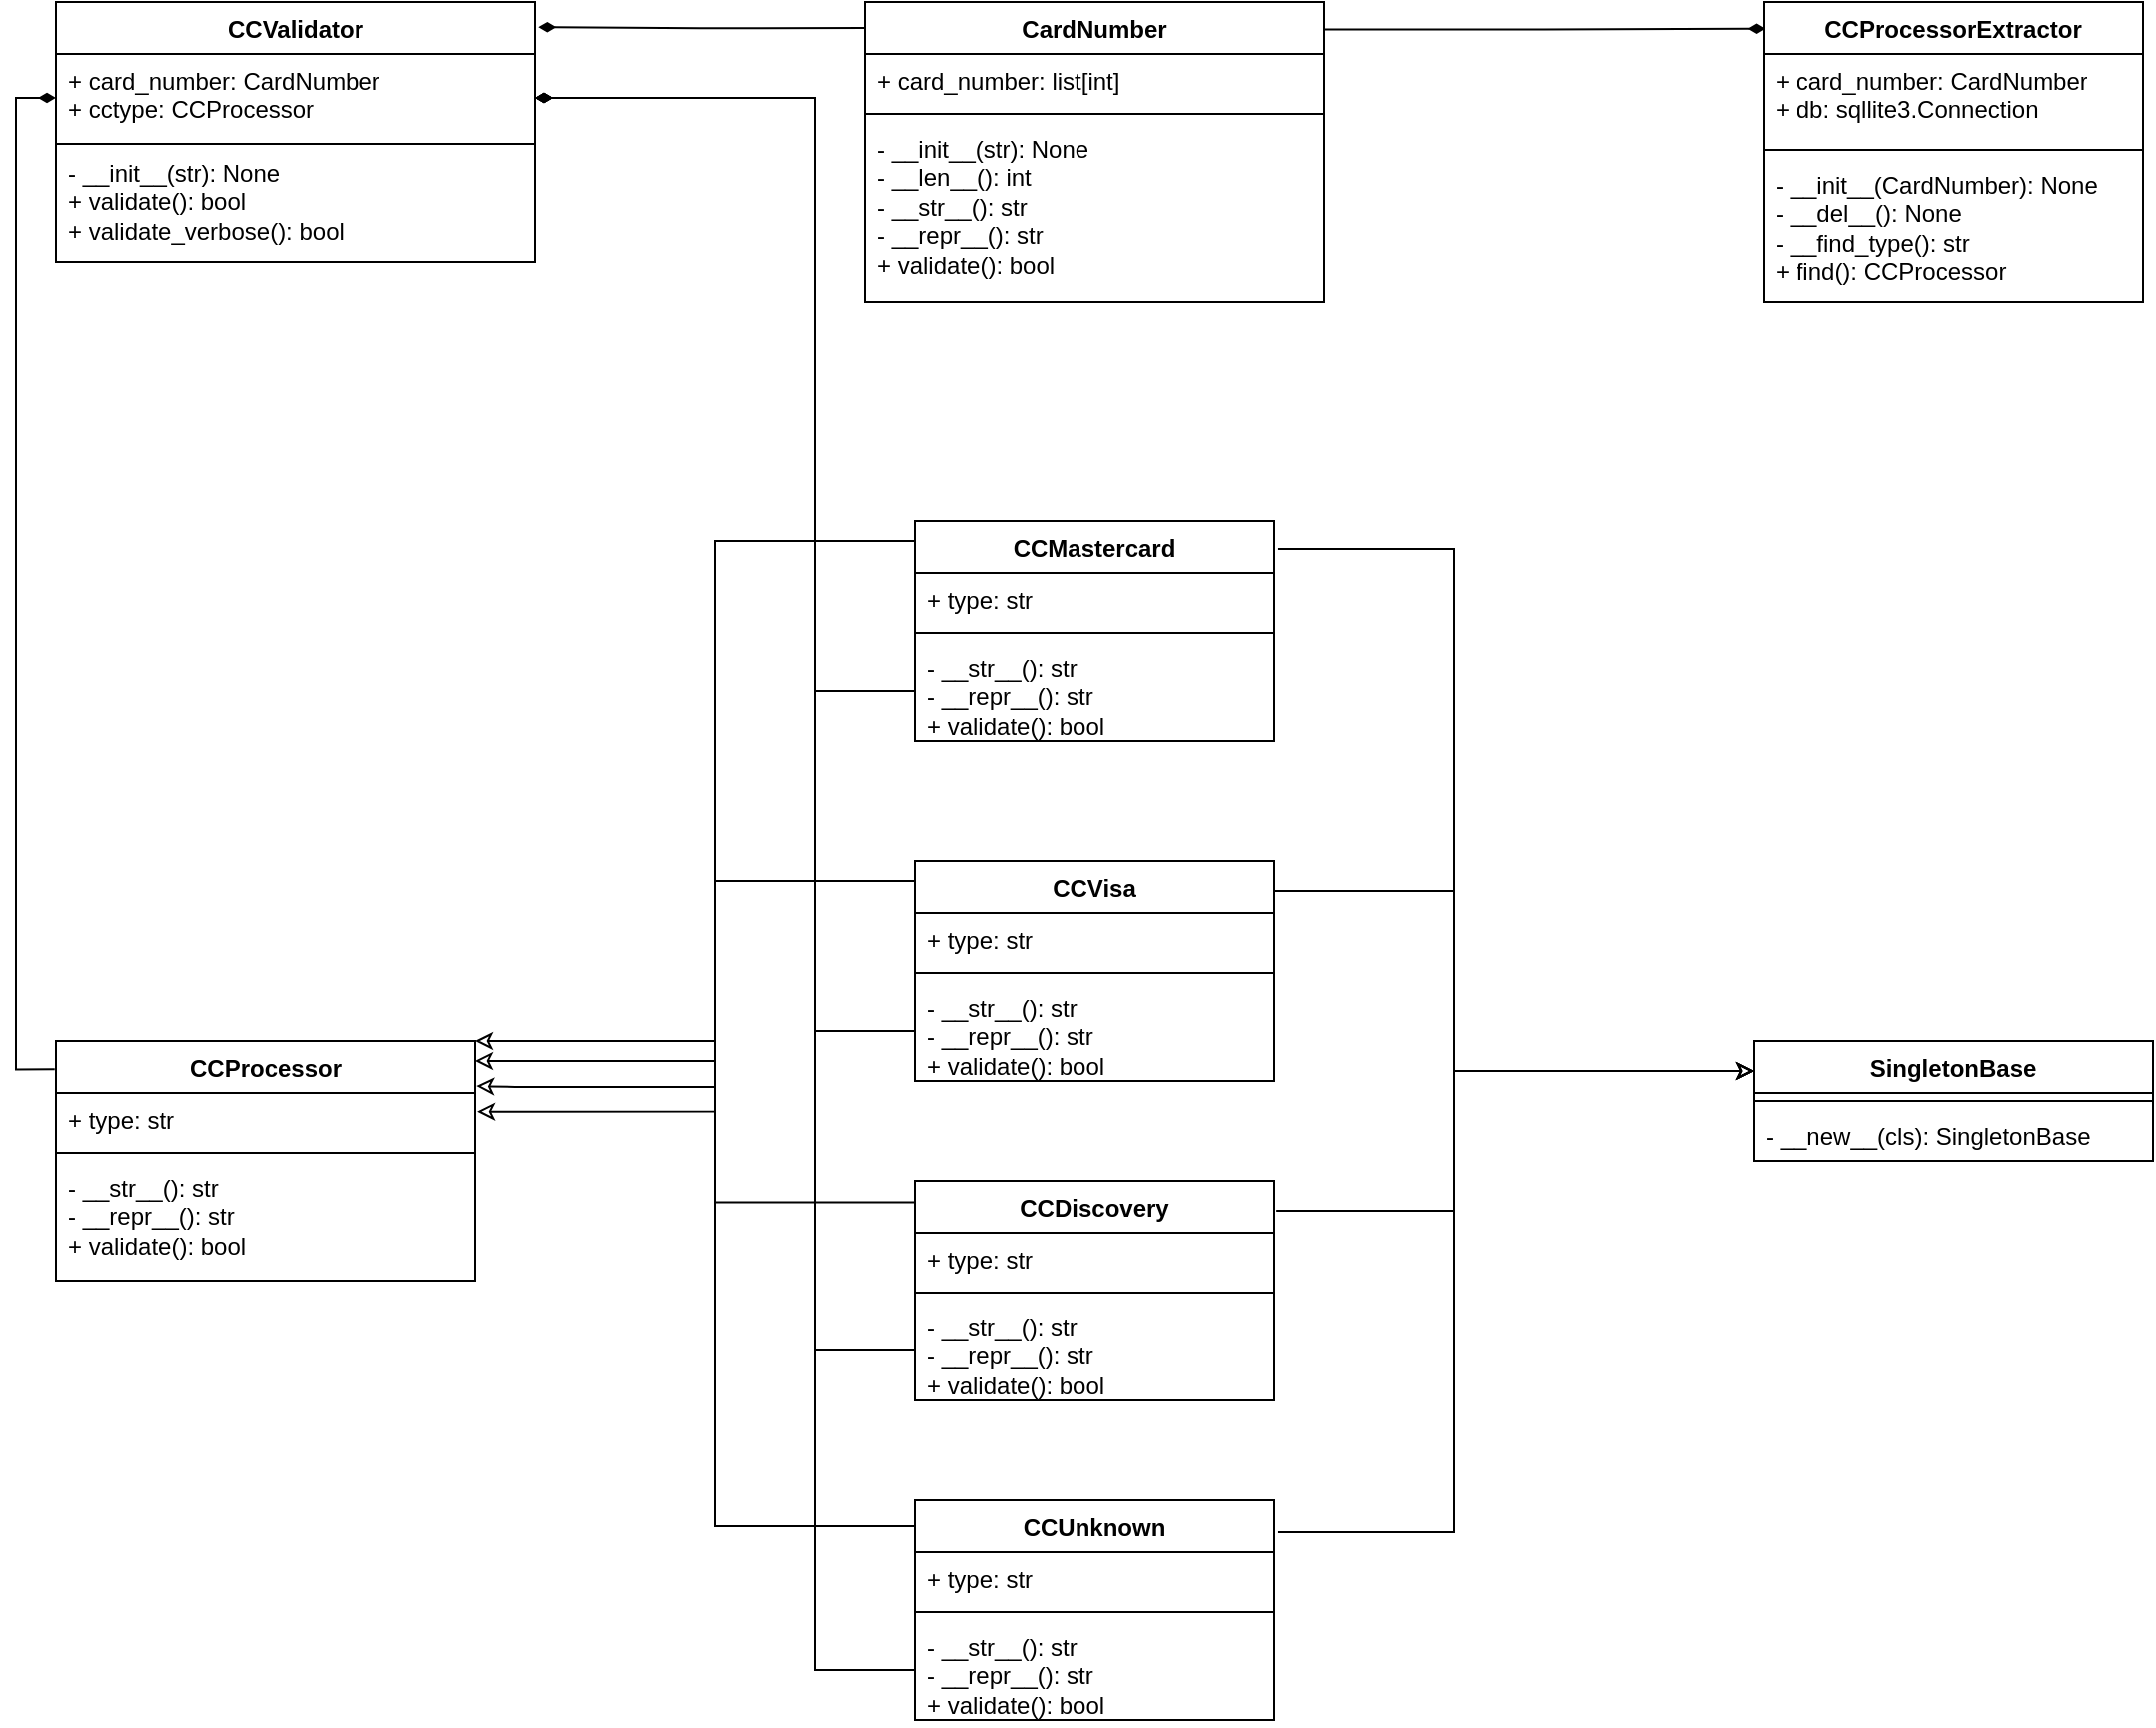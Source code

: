 <mxfile version="21.7.5" type="github">
  <diagram name="Page-1" id="PwCxx4ab_pWWh3hE5Ykd">
    <mxGraphModel dx="1466" dy="2129" grid="1" gridSize="10" guides="1" tooltips="1" connect="1" arrows="1" fold="1" page="1" pageScale="1" pageWidth="850" pageHeight="1100" math="0" shadow="0">
      <root>
        <mxCell id="0" />
        <mxCell id="1" parent="0" />
        <mxCell id="RywO4oe9D_MHEPqKGtX0-10" value="CCValidator" style="swimlane;fontStyle=1;align=center;verticalAlign=top;childLayout=stackLayout;horizontal=1;startSize=26;horizontalStack=0;resizeParent=1;resizeParentMax=0;resizeLast=0;collapsible=1;marginBottom=0;whiteSpace=wrap;html=1;" parent="1" vertex="1">
          <mxGeometry x="30" y="-60" width="240" height="130" as="geometry" />
        </mxCell>
        <mxCell id="RywO4oe9D_MHEPqKGtX0-11" value="+ card_number: CardNumber&lt;br&gt;+ cctype: CCProcessor" style="text;strokeColor=none;fillColor=none;align=left;verticalAlign=top;spacingLeft=4;spacingRight=4;overflow=hidden;rotatable=0;points=[[0,0.5],[1,0.5]];portConstraint=eastwest;whiteSpace=wrap;html=1;" parent="RywO4oe9D_MHEPqKGtX0-10" vertex="1">
          <mxGeometry y="26" width="240" height="44" as="geometry" />
        </mxCell>
        <mxCell id="RywO4oe9D_MHEPqKGtX0-12" value="" style="line;strokeWidth=1;fillColor=none;align=left;verticalAlign=middle;spacingTop=-1;spacingLeft=3;spacingRight=3;rotatable=0;labelPosition=right;points=[];portConstraint=eastwest;strokeColor=inherit;" parent="RywO4oe9D_MHEPqKGtX0-10" vertex="1">
          <mxGeometry y="70" width="240" height="2" as="geometry" />
        </mxCell>
        <mxCell id="RywO4oe9D_MHEPqKGtX0-13" value="- __init__(str): None&lt;br&gt;+ validate(): bool&lt;br&gt;+ validate_verbose(): bool" style="text;strokeColor=none;fillColor=none;align=left;verticalAlign=top;spacingLeft=4;spacingRight=4;overflow=hidden;rotatable=0;points=[[0,0.5],[1,0.5]];portConstraint=eastwest;whiteSpace=wrap;html=1;" parent="RywO4oe9D_MHEPqKGtX0-10" vertex="1">
          <mxGeometry y="72" width="240" height="58" as="geometry" />
        </mxCell>
        <mxCell id="b2_ePksFz0YuDfnosbfH-14" style="edgeStyle=orthogonalEdgeStyle;rounded=0;orthogonalLoop=1;jettySize=auto;html=1;entryX=0.004;entryY=0.089;entryDx=0;entryDy=0;entryPerimeter=0;exitX=1.002;exitY=0.092;exitDx=0;exitDy=0;exitPerimeter=0;endArrow=diamondThin;endFill=1;" edge="1" parent="1" source="RywO4oe9D_MHEPqKGtX0-14" target="RywO4oe9D_MHEPqKGtX0-18">
          <mxGeometry relative="1" as="geometry">
            <mxPoint x="730" y="-40" as="sourcePoint" />
          </mxGeometry>
        </mxCell>
        <mxCell id="RywO4oe9D_MHEPqKGtX0-14" value="CardNumber" style="swimlane;fontStyle=1;align=center;verticalAlign=top;childLayout=stackLayout;horizontal=1;startSize=26;horizontalStack=0;resizeParent=1;resizeParentMax=0;resizeLast=0;collapsible=1;marginBottom=0;whiteSpace=wrap;html=1;" parent="1" vertex="1">
          <mxGeometry x="435" y="-60" width="230" height="150" as="geometry" />
        </mxCell>
        <mxCell id="RywO4oe9D_MHEPqKGtX0-15" value="+ card_number: list[int]" style="text;strokeColor=none;fillColor=none;align=left;verticalAlign=top;spacingLeft=4;spacingRight=4;overflow=hidden;rotatable=0;points=[[0,0.5],[1,0.5]];portConstraint=eastwest;whiteSpace=wrap;html=1;" parent="RywO4oe9D_MHEPqKGtX0-14" vertex="1">
          <mxGeometry y="26" width="230" height="26" as="geometry" />
        </mxCell>
        <mxCell id="RywO4oe9D_MHEPqKGtX0-16" value="" style="line;strokeWidth=1;fillColor=none;align=left;verticalAlign=middle;spacingTop=-1;spacingLeft=3;spacingRight=3;rotatable=0;labelPosition=right;points=[];portConstraint=eastwest;strokeColor=inherit;" parent="RywO4oe9D_MHEPqKGtX0-14" vertex="1">
          <mxGeometry y="52" width="230" height="8" as="geometry" />
        </mxCell>
        <mxCell id="RywO4oe9D_MHEPqKGtX0-17" value="- __init__(str): None&lt;br&gt;- __len__(): int&lt;br&gt;- __str__(): str&lt;br&gt;- __repr__(): str&lt;br&gt;+ validate(): bool" style="text;strokeColor=none;fillColor=none;align=left;verticalAlign=top;spacingLeft=4;spacingRight=4;overflow=hidden;rotatable=0;points=[[0,0.5],[1,0.5]];portConstraint=eastwest;whiteSpace=wrap;html=1;" parent="RywO4oe9D_MHEPqKGtX0-14" vertex="1">
          <mxGeometry y="60" width="230" height="90" as="geometry" />
        </mxCell>
        <mxCell id="RywO4oe9D_MHEPqKGtX0-18" value="CCProcessorExtractor" style="swimlane;fontStyle=1;align=center;verticalAlign=top;childLayout=stackLayout;horizontal=1;startSize=26;horizontalStack=0;resizeParent=1;resizeParentMax=0;resizeLast=0;collapsible=1;marginBottom=0;whiteSpace=wrap;html=1;" parent="1" vertex="1">
          <mxGeometry x="885" y="-60" width="190" height="150" as="geometry" />
        </mxCell>
        <mxCell id="RywO4oe9D_MHEPqKGtX0-19" value="+ card_number: CardNumber&lt;br&gt;+ db: sqllite3.Connection" style="text;strokeColor=none;fillColor=none;align=left;verticalAlign=top;spacingLeft=4;spacingRight=4;overflow=hidden;rotatable=0;points=[[0,0.5],[1,0.5]];portConstraint=eastwest;whiteSpace=wrap;html=1;" parent="RywO4oe9D_MHEPqKGtX0-18" vertex="1">
          <mxGeometry y="26" width="190" height="44" as="geometry" />
        </mxCell>
        <mxCell id="RywO4oe9D_MHEPqKGtX0-20" value="" style="line;strokeWidth=1;fillColor=none;align=left;verticalAlign=middle;spacingTop=-1;spacingLeft=3;spacingRight=3;rotatable=0;labelPosition=right;points=[];portConstraint=eastwest;strokeColor=inherit;" parent="RywO4oe9D_MHEPqKGtX0-18" vertex="1">
          <mxGeometry y="70" width="190" height="8" as="geometry" />
        </mxCell>
        <mxCell id="RywO4oe9D_MHEPqKGtX0-21" value="- __init__(CardNumber): None&lt;br&gt;- __del__(): None&lt;br&gt;- __find_type(): str&lt;br&gt;+ find(): CCProcessor" style="text;strokeColor=none;fillColor=none;align=left;verticalAlign=top;spacingLeft=4;spacingRight=4;overflow=hidden;rotatable=0;points=[[0,0.5],[1,0.5]];portConstraint=eastwest;whiteSpace=wrap;html=1;" parent="RywO4oe9D_MHEPqKGtX0-18" vertex="1">
          <mxGeometry y="78" width="190" height="72" as="geometry" />
        </mxCell>
        <mxCell id="RywO4oe9D_MHEPqKGtX0-22" value="CCProcessor" style="swimlane;fontStyle=1;align=center;verticalAlign=top;childLayout=stackLayout;horizontal=1;startSize=26;horizontalStack=0;resizeParent=1;resizeParentMax=0;resizeLast=0;collapsible=1;marginBottom=0;whiteSpace=wrap;html=1;" parent="1" vertex="1">
          <mxGeometry x="30" y="460" width="210" height="120" as="geometry" />
        </mxCell>
        <mxCell id="RywO4oe9D_MHEPqKGtX0-23" value="+ type: str" style="text;strokeColor=none;fillColor=none;align=left;verticalAlign=top;spacingLeft=4;spacingRight=4;overflow=hidden;rotatable=0;points=[[0,0.5],[1,0.5]];portConstraint=eastwest;whiteSpace=wrap;html=1;" parent="RywO4oe9D_MHEPqKGtX0-22" vertex="1">
          <mxGeometry y="26" width="210" height="26" as="geometry" />
        </mxCell>
        <mxCell id="RywO4oe9D_MHEPqKGtX0-24" value="" style="line;strokeWidth=1;fillColor=none;align=left;verticalAlign=middle;spacingTop=-1;spacingLeft=3;spacingRight=3;rotatable=0;labelPosition=right;points=[];portConstraint=eastwest;strokeColor=inherit;" parent="RywO4oe9D_MHEPqKGtX0-22" vertex="1">
          <mxGeometry y="52" width="210" height="8" as="geometry" />
        </mxCell>
        <mxCell id="RywO4oe9D_MHEPqKGtX0-25" value="- __str__(): str&lt;br&gt;- __repr__(): str&lt;br&gt;+ validate(): bool" style="text;strokeColor=none;fillColor=none;align=left;verticalAlign=top;spacingLeft=4;spacingRight=4;overflow=hidden;rotatable=0;points=[[0,0.5],[1,0.5]];portConstraint=eastwest;whiteSpace=wrap;html=1;" parent="RywO4oe9D_MHEPqKGtX0-22" vertex="1">
          <mxGeometry y="60" width="210" height="60" as="geometry" />
        </mxCell>
        <mxCell id="YgBLzIYffDmzgYRI51Ct-1" value="CCMastercard" style="swimlane;fontStyle=1;align=center;verticalAlign=top;childLayout=stackLayout;horizontal=1;startSize=26;horizontalStack=0;resizeParent=1;resizeParentMax=0;resizeLast=0;collapsible=1;marginBottom=0;whiteSpace=wrap;html=1;" parent="1" vertex="1">
          <mxGeometry x="460" y="200" width="180" height="110" as="geometry" />
        </mxCell>
        <mxCell id="YgBLzIYffDmzgYRI51Ct-2" value="+ type: str" style="text;strokeColor=none;fillColor=none;align=left;verticalAlign=top;spacingLeft=4;spacingRight=4;overflow=hidden;rotatable=0;points=[[0,0.5],[1,0.5]];portConstraint=eastwest;whiteSpace=wrap;html=1;" parent="YgBLzIYffDmzgYRI51Ct-1" vertex="1">
          <mxGeometry y="26" width="180" height="26" as="geometry" />
        </mxCell>
        <mxCell id="YgBLzIYffDmzgYRI51Ct-3" value="" style="line;strokeWidth=1;fillColor=none;align=left;verticalAlign=middle;spacingTop=-1;spacingLeft=3;spacingRight=3;rotatable=0;labelPosition=right;points=[];portConstraint=eastwest;strokeColor=inherit;" parent="YgBLzIYffDmzgYRI51Ct-1" vertex="1">
          <mxGeometry y="52" width="180" height="8" as="geometry" />
        </mxCell>
        <mxCell id="YgBLzIYffDmzgYRI51Ct-4" value="- __str__(): str&lt;br style=&quot;border-color: var(--border-color);&quot;&gt;- __repr__(): str&lt;br style=&quot;border-color: var(--border-color);&quot;&gt;+ validate(): bool" style="text;strokeColor=none;fillColor=none;align=left;verticalAlign=top;spacingLeft=4;spacingRight=4;overflow=hidden;rotatable=0;points=[[0,0.5],[1,0.5]];portConstraint=eastwest;whiteSpace=wrap;html=1;" parent="YgBLzIYffDmzgYRI51Ct-1" vertex="1">
          <mxGeometry y="60" width="180" height="50" as="geometry" />
        </mxCell>
        <mxCell id="YgBLzIYffDmzgYRI51Ct-5" value="CCVisa" style="swimlane;fontStyle=1;align=center;verticalAlign=top;childLayout=stackLayout;horizontal=1;startSize=26;horizontalStack=0;resizeParent=1;resizeParentMax=0;resizeLast=0;collapsible=1;marginBottom=0;whiteSpace=wrap;html=1;" parent="1" vertex="1">
          <mxGeometry x="460" y="370" width="180" height="110" as="geometry" />
        </mxCell>
        <mxCell id="YgBLzIYffDmzgYRI51Ct-6" value="+ type: str" style="text;strokeColor=none;fillColor=none;align=left;verticalAlign=top;spacingLeft=4;spacingRight=4;overflow=hidden;rotatable=0;points=[[0,0.5],[1,0.5]];portConstraint=eastwest;whiteSpace=wrap;html=1;" parent="YgBLzIYffDmzgYRI51Ct-5" vertex="1">
          <mxGeometry y="26" width="180" height="26" as="geometry" />
        </mxCell>
        <mxCell id="YgBLzIYffDmzgYRI51Ct-7" value="" style="line;strokeWidth=1;fillColor=none;align=left;verticalAlign=middle;spacingTop=-1;spacingLeft=3;spacingRight=3;rotatable=0;labelPosition=right;points=[];portConstraint=eastwest;strokeColor=inherit;" parent="YgBLzIYffDmzgYRI51Ct-5" vertex="1">
          <mxGeometry y="52" width="180" height="8" as="geometry" />
        </mxCell>
        <mxCell id="YgBLzIYffDmzgYRI51Ct-8" value="- __str__(): str&lt;br style=&quot;border-color: var(--border-color);&quot;&gt;- __repr__(): str&lt;br style=&quot;border-color: var(--border-color);&quot;&gt;+ validate(): bool" style="text;strokeColor=none;fillColor=none;align=left;verticalAlign=top;spacingLeft=4;spacingRight=4;overflow=hidden;rotatable=0;points=[[0,0.5],[1,0.5]];portConstraint=eastwest;whiteSpace=wrap;html=1;" parent="YgBLzIYffDmzgYRI51Ct-5" vertex="1">
          <mxGeometry y="60" width="180" height="50" as="geometry" />
        </mxCell>
        <mxCell id="YgBLzIYffDmzgYRI51Ct-9" value="CCDiscovery" style="swimlane;fontStyle=1;align=center;verticalAlign=top;childLayout=stackLayout;horizontal=1;startSize=26;horizontalStack=0;resizeParent=1;resizeParentMax=0;resizeLast=0;collapsible=1;marginBottom=0;whiteSpace=wrap;html=1;" parent="1" vertex="1">
          <mxGeometry x="460" y="530" width="180" height="110" as="geometry" />
        </mxCell>
        <mxCell id="YgBLzIYffDmzgYRI51Ct-10" value="+ type: str" style="text;strokeColor=none;fillColor=none;align=left;verticalAlign=top;spacingLeft=4;spacingRight=4;overflow=hidden;rotatable=0;points=[[0,0.5],[1,0.5]];portConstraint=eastwest;whiteSpace=wrap;html=1;" parent="YgBLzIYffDmzgYRI51Ct-9" vertex="1">
          <mxGeometry y="26" width="180" height="26" as="geometry" />
        </mxCell>
        <mxCell id="YgBLzIYffDmzgYRI51Ct-11" value="" style="line;strokeWidth=1;fillColor=none;align=left;verticalAlign=middle;spacingTop=-1;spacingLeft=3;spacingRight=3;rotatable=0;labelPosition=right;points=[];portConstraint=eastwest;strokeColor=inherit;" parent="YgBLzIYffDmzgYRI51Ct-9" vertex="1">
          <mxGeometry y="52" width="180" height="8" as="geometry" />
        </mxCell>
        <mxCell id="YgBLzIYffDmzgYRI51Ct-12" value="- __str__(): str&lt;br style=&quot;border-color: var(--border-color);&quot;&gt;- __repr__(): str&lt;br style=&quot;border-color: var(--border-color);&quot;&gt;+ validate(): bool" style="text;strokeColor=none;fillColor=none;align=left;verticalAlign=top;spacingLeft=4;spacingRight=4;overflow=hidden;rotatable=0;points=[[0,0.5],[1,0.5]];portConstraint=eastwest;whiteSpace=wrap;html=1;" parent="YgBLzIYffDmzgYRI51Ct-9" vertex="1">
          <mxGeometry y="60" width="180" height="50" as="geometry" />
        </mxCell>
        <mxCell id="YgBLzIYffDmzgYRI51Ct-13" value="CCUnknown" style="swimlane;fontStyle=1;align=center;verticalAlign=top;childLayout=stackLayout;horizontal=1;startSize=26;horizontalStack=0;resizeParent=1;resizeParentMax=0;resizeLast=0;collapsible=1;marginBottom=0;whiteSpace=wrap;html=1;" parent="1" vertex="1">
          <mxGeometry x="460" y="690" width="180" height="110" as="geometry" />
        </mxCell>
        <mxCell id="YgBLzIYffDmzgYRI51Ct-14" value="+ type: str" style="text;strokeColor=none;fillColor=none;align=left;verticalAlign=top;spacingLeft=4;spacingRight=4;overflow=hidden;rotatable=0;points=[[0,0.5],[1,0.5]];portConstraint=eastwest;whiteSpace=wrap;html=1;" parent="YgBLzIYffDmzgYRI51Ct-13" vertex="1">
          <mxGeometry y="26" width="180" height="26" as="geometry" />
        </mxCell>
        <mxCell id="YgBLzIYffDmzgYRI51Ct-15" value="" style="line;strokeWidth=1;fillColor=none;align=left;verticalAlign=middle;spacingTop=-1;spacingLeft=3;spacingRight=3;rotatable=0;labelPosition=right;points=[];portConstraint=eastwest;strokeColor=inherit;" parent="YgBLzIYffDmzgYRI51Ct-13" vertex="1">
          <mxGeometry y="52" width="180" height="8" as="geometry" />
        </mxCell>
        <mxCell id="YgBLzIYffDmzgYRI51Ct-16" value="- __str__(): str&lt;br style=&quot;border-color: var(--border-color);&quot;&gt;- __repr__(): str&lt;br style=&quot;border-color: var(--border-color);&quot;&gt;+ validate(): bool" style="text;strokeColor=none;fillColor=none;align=left;verticalAlign=top;spacingLeft=4;spacingRight=4;overflow=hidden;rotatable=0;points=[[0,0.5],[1,0.5]];portConstraint=eastwest;whiteSpace=wrap;html=1;" parent="YgBLzIYffDmzgYRI51Ct-13" vertex="1">
          <mxGeometry y="60" width="180" height="50" as="geometry" />
        </mxCell>
        <mxCell id="b2_ePksFz0YuDfnosbfH-10" style="edgeStyle=orthogonalEdgeStyle;rounded=0;orthogonalLoop=1;jettySize=auto;html=1;entryX=1.011;entryY=0.127;entryDx=0;entryDy=0;entryPerimeter=0;exitX=0;exitY=0.25;exitDx=0;exitDy=0;startArrow=classic;startFill=0;endArrow=none;endFill=0;" edge="1" parent="1" source="b2_ePksFz0YuDfnosbfH-1" target="YgBLzIYffDmzgYRI51Ct-1">
          <mxGeometry relative="1" as="geometry">
            <Array as="points">
              <mxPoint x="730" y="475" />
              <mxPoint x="730" y="214" />
            </Array>
          </mxGeometry>
        </mxCell>
        <mxCell id="b2_ePksFz0YuDfnosbfH-11" style="edgeStyle=orthogonalEdgeStyle;rounded=0;orthogonalLoop=1;jettySize=auto;html=1;entryX=1;entryY=0.136;entryDx=0;entryDy=0;exitX=0;exitY=0.25;exitDx=0;exitDy=0;entryPerimeter=0;startArrow=classic;startFill=0;endArrow=none;endFill=0;" edge="1" parent="1" source="b2_ePksFz0YuDfnosbfH-1" target="YgBLzIYffDmzgYRI51Ct-5">
          <mxGeometry relative="1" as="geometry">
            <Array as="points">
              <mxPoint x="730" y="475" />
              <mxPoint x="730" y="385" />
            </Array>
          </mxGeometry>
        </mxCell>
        <mxCell id="b2_ePksFz0YuDfnosbfH-1" value="SingletonBase" style="swimlane;fontStyle=1;align=center;verticalAlign=top;childLayout=stackLayout;horizontal=1;startSize=26;horizontalStack=0;resizeParent=1;resizeParentMax=0;resizeLast=0;collapsible=1;marginBottom=0;whiteSpace=wrap;html=1;" vertex="1" parent="1">
          <mxGeometry x="880" y="460" width="200" height="60" as="geometry" />
        </mxCell>
        <mxCell id="b2_ePksFz0YuDfnosbfH-3" value="" style="line;strokeWidth=1;fillColor=none;align=left;verticalAlign=middle;spacingTop=-1;spacingLeft=3;spacingRight=3;rotatable=0;labelPosition=right;points=[];portConstraint=eastwest;strokeColor=inherit;" vertex="1" parent="b2_ePksFz0YuDfnosbfH-1">
          <mxGeometry y="26" width="200" height="8" as="geometry" />
        </mxCell>
        <mxCell id="b2_ePksFz0YuDfnosbfH-4" value="- __new__(cls): SingletonBase" style="text;strokeColor=none;fillColor=none;align=left;verticalAlign=top;spacingLeft=4;spacingRight=4;overflow=hidden;rotatable=0;points=[[0,0.5],[1,0.5]];portConstraint=eastwest;whiteSpace=wrap;html=1;" vertex="1" parent="b2_ePksFz0YuDfnosbfH-1">
          <mxGeometry y="34" width="200" height="26" as="geometry" />
        </mxCell>
        <mxCell id="b2_ePksFz0YuDfnosbfH-6" style="edgeStyle=orthogonalEdgeStyle;rounded=0;orthogonalLoop=1;jettySize=auto;html=1;entryX=1;entryY=0;entryDx=0;entryDy=0;endArrow=classic;endFill=0;" edge="1" parent="1" target="RywO4oe9D_MHEPqKGtX0-22">
          <mxGeometry relative="1" as="geometry">
            <mxPoint x="460" y="379" as="sourcePoint" />
            <mxPoint x="270" y="440.04" as="targetPoint" />
            <Array as="points">
              <mxPoint x="460" y="379" />
              <mxPoint x="460" y="380" />
              <mxPoint x="360" y="380" />
              <mxPoint x="360" y="460" />
            </Array>
          </mxGeometry>
        </mxCell>
        <mxCell id="b2_ePksFz0YuDfnosbfH-7" style="edgeStyle=orthogonalEdgeStyle;rounded=0;orthogonalLoop=1;jettySize=auto;html=1;entryX=1.005;entryY=0.359;entryDx=0;entryDy=0;entryPerimeter=0;exitX=-0.001;exitY=0.091;exitDx=0;exitDy=0;exitPerimeter=0;endArrow=classic;endFill=0;" edge="1" parent="1" source="YgBLzIYffDmzgYRI51Ct-1" target="RywO4oe9D_MHEPqKGtX0-23">
          <mxGeometry relative="1" as="geometry">
            <mxPoint x="471.08" y="197.98" as="sourcePoint" />
            <mxPoint x="250" y="460" as="targetPoint" />
            <Array as="points">
              <mxPoint x="360" y="210" />
              <mxPoint x="360" y="495" />
            </Array>
          </mxGeometry>
        </mxCell>
        <mxCell id="b2_ePksFz0YuDfnosbfH-8" style="edgeStyle=orthogonalEdgeStyle;rounded=0;orthogonalLoop=1;jettySize=auto;html=1;entryX=1.003;entryY=0.188;entryDx=0;entryDy=0;entryPerimeter=0;exitX=-0.002;exitY=0.098;exitDx=0;exitDy=0;exitPerimeter=0;endArrow=classic;endFill=0;" edge="1" parent="1" source="YgBLzIYffDmzgYRI51Ct-9" target="RywO4oe9D_MHEPqKGtX0-22">
          <mxGeometry relative="1" as="geometry">
            <mxPoint x="450" y="541" as="sourcePoint" />
            <mxPoint x="260" y="470" as="targetPoint" />
            <Array as="points">
              <mxPoint x="360" y="541" />
              <mxPoint x="360" y="483" />
              <mxPoint x="260" y="483" />
            </Array>
          </mxGeometry>
        </mxCell>
        <mxCell id="b2_ePksFz0YuDfnosbfH-9" style="edgeStyle=orthogonalEdgeStyle;rounded=0;orthogonalLoop=1;jettySize=auto;html=1;exitX=0;exitY=0.118;exitDx=0;exitDy=0;exitPerimeter=0;entryX=1;entryY=0.083;entryDx=0;entryDy=0;entryPerimeter=0;endArrow=classic;endFill=0;" edge="1" parent="1" source="YgBLzIYffDmzgYRI51Ct-13" target="RywO4oe9D_MHEPqKGtX0-22">
          <mxGeometry relative="1" as="geometry">
            <mxPoint x="260" y="490" as="targetPoint" />
            <Array as="points">
              <mxPoint x="360" y="703" />
              <mxPoint x="360" y="470" />
            </Array>
          </mxGeometry>
        </mxCell>
        <mxCell id="b2_ePksFz0YuDfnosbfH-12" style="edgeStyle=orthogonalEdgeStyle;rounded=0;orthogonalLoop=1;jettySize=auto;html=1;entryX=1.006;entryY=0.136;entryDx=0;entryDy=0;exitX=0;exitY=0.25;exitDx=0;exitDy=0;entryPerimeter=0;startArrow=classic;startFill=0;endArrow=none;endFill=0;" edge="1" parent="1" source="b2_ePksFz0YuDfnosbfH-1" target="YgBLzIYffDmzgYRI51Ct-9">
          <mxGeometry relative="1" as="geometry">
            <Array as="points">
              <mxPoint x="730" y="475" />
              <mxPoint x="730" y="545" />
            </Array>
          </mxGeometry>
        </mxCell>
        <mxCell id="b2_ePksFz0YuDfnosbfH-13" style="edgeStyle=orthogonalEdgeStyle;rounded=0;orthogonalLoop=1;jettySize=auto;html=1;entryX=1.011;entryY=0.145;entryDx=0;entryDy=0;exitX=0;exitY=0.25;exitDx=0;exitDy=0;entryPerimeter=0;startArrow=classic;startFill=0;endArrow=none;endFill=0;" edge="1" parent="1" source="b2_ePksFz0YuDfnosbfH-1" target="YgBLzIYffDmzgYRI51Ct-13">
          <mxGeometry relative="1" as="geometry">
            <Array as="points">
              <mxPoint x="730" y="475" />
              <mxPoint x="730" y="706" />
            </Array>
          </mxGeometry>
        </mxCell>
        <mxCell id="b2_ePksFz0YuDfnosbfH-15" style="edgeStyle=orthogonalEdgeStyle;rounded=0;orthogonalLoop=1;jettySize=auto;html=1;exitX=0.002;exitY=0.087;exitDx=0;exitDy=0;exitPerimeter=0;endArrow=diamondThin;endFill=1;strokeColor=#000000;entryX=1.007;entryY=0.097;entryDx=0;entryDy=0;entryPerimeter=0;" edge="1" parent="1" source="RywO4oe9D_MHEPqKGtX0-14" target="RywO4oe9D_MHEPqKGtX0-10">
          <mxGeometry relative="1" as="geometry">
            <mxPoint x="150" y="100" as="sourcePoint" />
            <mxPoint x="290" y="-47" as="targetPoint" />
          </mxGeometry>
        </mxCell>
        <mxCell id="b2_ePksFz0YuDfnosbfH-18" style="edgeStyle=orthogonalEdgeStyle;rounded=0;orthogonalLoop=1;jettySize=auto;html=1;exitX=0;exitY=0.5;exitDx=0;exitDy=0;entryX=-0.003;entryY=0.118;entryDx=0;entryDy=0;entryPerimeter=0;startArrow=diamondThin;startFill=1;endArrow=none;endFill=0;" edge="1" parent="1" source="RywO4oe9D_MHEPqKGtX0-11" target="RywO4oe9D_MHEPqKGtX0-22">
          <mxGeometry relative="1" as="geometry" />
        </mxCell>
        <mxCell id="b2_ePksFz0YuDfnosbfH-21" style="edgeStyle=orthogonalEdgeStyle;rounded=0;orthogonalLoop=1;jettySize=auto;html=1;entryX=1;entryY=0.5;entryDx=0;entryDy=0;endArrow=diamondThin;endFill=1;" edge="1" parent="1" source="YgBLzIYffDmzgYRI51Ct-4" target="RywO4oe9D_MHEPqKGtX0-11">
          <mxGeometry relative="1" as="geometry">
            <Array as="points">
              <mxPoint x="410" y="285" />
              <mxPoint x="410" y="-12" />
            </Array>
          </mxGeometry>
        </mxCell>
        <mxCell id="b2_ePksFz0YuDfnosbfH-22" style="edgeStyle=orthogonalEdgeStyle;rounded=0;orthogonalLoop=1;jettySize=auto;html=1;entryX=1;entryY=0.5;entryDx=0;entryDy=0;endArrow=diamondThin;endFill=1;" edge="1" parent="1" source="YgBLzIYffDmzgYRI51Ct-8" target="RywO4oe9D_MHEPqKGtX0-11">
          <mxGeometry relative="1" as="geometry">
            <mxPoint x="350" y="50" as="targetPoint" />
            <Array as="points">
              <mxPoint x="410" y="455" />
              <mxPoint x="410" y="-12" />
            </Array>
          </mxGeometry>
        </mxCell>
        <mxCell id="b2_ePksFz0YuDfnosbfH-23" style="edgeStyle=orthogonalEdgeStyle;rounded=0;orthogonalLoop=1;jettySize=auto;html=1;entryX=1;entryY=0.5;entryDx=0;entryDy=0;endArrow=diamondThin;endFill=1;" edge="1" parent="1" source="YgBLzIYffDmzgYRI51Ct-12" target="RywO4oe9D_MHEPqKGtX0-11">
          <mxGeometry relative="1" as="geometry">
            <Array as="points">
              <mxPoint x="410" y="615" />
              <mxPoint x="410" y="-12" />
            </Array>
          </mxGeometry>
        </mxCell>
        <mxCell id="b2_ePksFz0YuDfnosbfH-24" style="edgeStyle=orthogonalEdgeStyle;rounded=0;orthogonalLoop=1;jettySize=auto;html=1;entryX=1;entryY=0.5;entryDx=0;entryDy=0;endArrow=diamondThin;endFill=1;" edge="1" parent="1" source="YgBLzIYffDmzgYRI51Ct-16" target="RywO4oe9D_MHEPqKGtX0-11">
          <mxGeometry relative="1" as="geometry">
            <Array as="points">
              <mxPoint x="410" y="775" />
              <mxPoint x="410" y="-12" />
            </Array>
          </mxGeometry>
        </mxCell>
      </root>
    </mxGraphModel>
  </diagram>
</mxfile>
